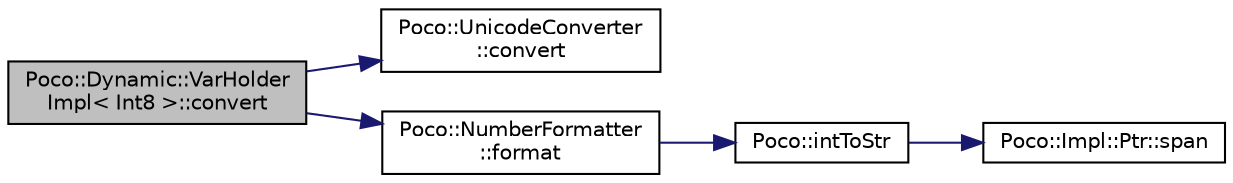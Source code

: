 digraph "Poco::Dynamic::VarHolderImpl&lt; Int8 &gt;::convert"
{
 // LATEX_PDF_SIZE
  edge [fontname="Helvetica",fontsize="10",labelfontname="Helvetica",labelfontsize="10"];
  node [fontname="Helvetica",fontsize="10",shape=record];
  rankdir="LR";
  Node1 [label="Poco::Dynamic::VarHolder\lImpl\< Int8 \>::convert",height=0.2,width=0.4,color="black", fillcolor="grey75", style="filled", fontcolor="black",tooltip=" "];
  Node1 -> Node2 [color="midnightblue",fontsize="10",style="solid"];
  Node2 [label="Poco::UnicodeConverter\l::convert",height=0.2,width=0.4,color="black", fillcolor="white", style="filled",URL="$classPoco_1_1UnicodeConverter.html#a08f037041929c1fead0bff0a809b461d",tooltip=" "];
  Node1 -> Node3 [color="midnightblue",fontsize="10",style="solid"];
  Node3 [label="Poco::NumberFormatter\l::format",height=0.2,width=0.4,color="black", fillcolor="white", style="filled",URL="$classPoco_1_1NumberFormatter.html#a24dc6794c18e9e4103d67b36949fa806",tooltip=" "];
  Node3 -> Node4 [color="midnightblue",fontsize="10",style="solid"];
  Node4 [label="Poco::intToStr",height=0.2,width=0.4,color="black", fillcolor="white", style="filled",URL="$namespacePoco.html#ac960e70625c222e94b4b6f559248d441",tooltip=" "];
  Node4 -> Node5 [color="midnightblue",fontsize="10",style="solid"];
  Node5 [label="Poco::Impl::Ptr::span",height=0.2,width=0.4,color="black", fillcolor="white", style="filled",URL="$classPoco_1_1Impl_1_1Ptr.html#aaac20793445efe7d89968cc37a1d36be",tooltip=" "];
}
